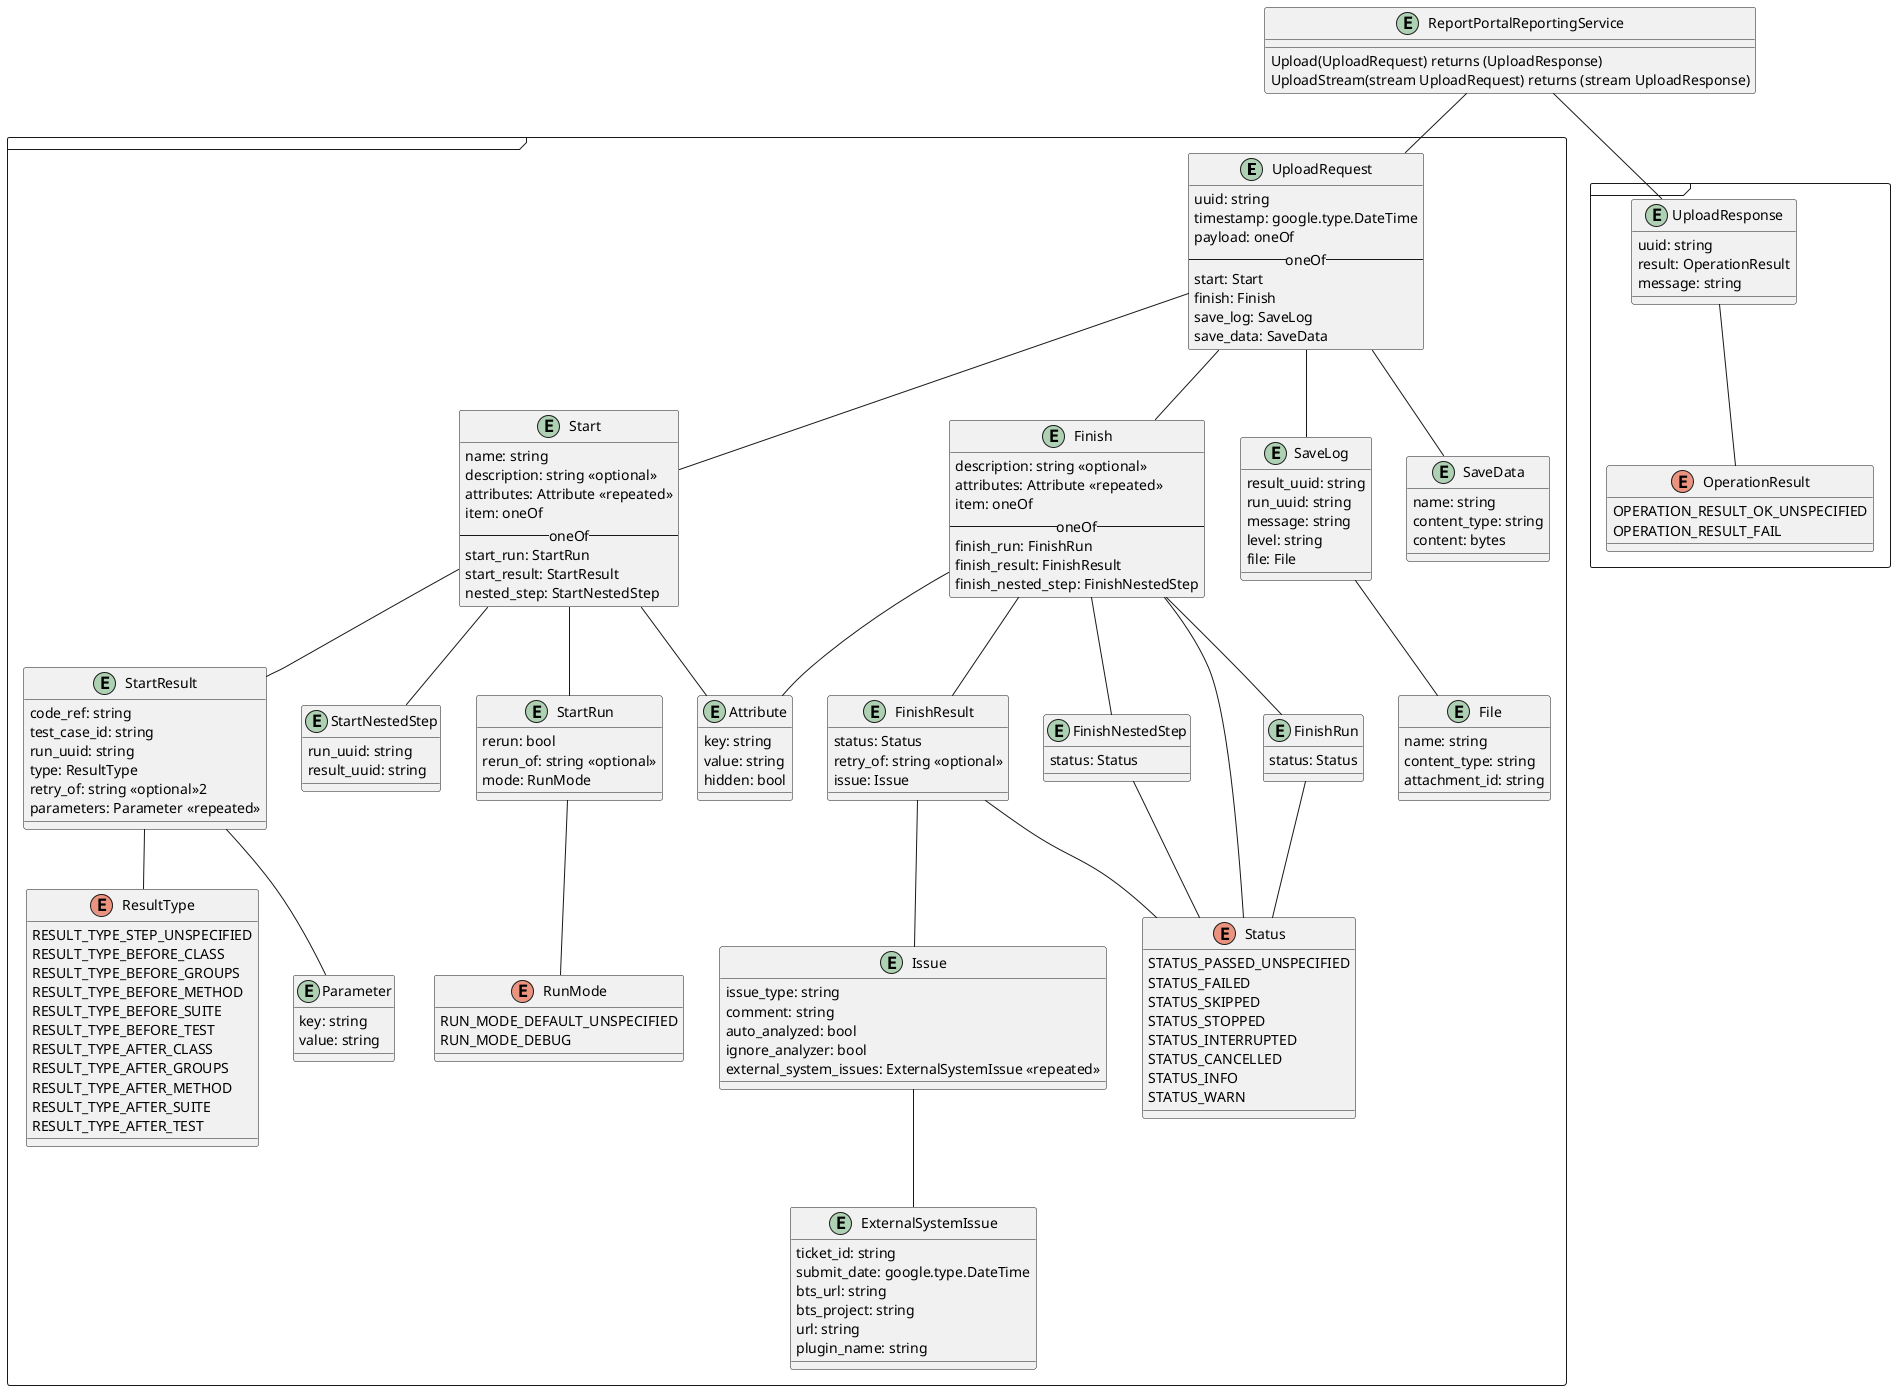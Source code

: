 @startuml

Entity ReportPortalReportingService {
  Upload(UploadRequest) returns (UploadResponse)
  UploadStream(stream UploadRequest) returns (stream UploadResponse)
}

Frame {
  Entity UploadRequest {
    uuid: string
    timestamp: google.type.DateTime
    payload: oneOf
    --oneOf--
    start: Start
    finish: Finish
    save_log: SaveLog
    save_data: SaveData
  }

  Entity Start {
    name: string
    description: string <<optional>>
    attributes: Attribute <<repeated>>
    item: oneOf
    --oneOf--
    start_run: StartRun
    start_result: StartResult
    nested_step: StartNestedStep
  }

  Entity StartResult {
    code_ref: string
    test_case_id: string
    run_uuid: string
    type: ResultType
    retry_of: string <<optional>>2
    parameters: Parameter <<repeated>>
  }

  Entity StartNestedStep {
    run_uuid: string
    result_uuid: string
  }

  Entity StartRun {
    rerun: bool
    rerun_of: string <<optional>>
    mode: RunMode
  }

  Entity Finish {
    description: string <<optional>>
    attributes: Attribute <<repeated>>
    item: oneOf
    --oneOf--
    finish_run: FinishRun
    finish_result: FinishResult
    finish_nested_step: FinishNestedStep
  }

  Entity FinishRun {
    status: Status
  }

  Entity FinishResult {
    status: Status
    retry_of: string <<optional>>
    issue: Issue
  }

  Entity FinishNestedStep {
    status: Status
  }

  Entity Issue {
    issue_type: string
    comment: string
    auto_analyzed: bool
    ignore_analyzer: bool
    external_system_issues: ExternalSystemIssue <<repeated>>
  }

  Entity ExternalSystemIssue {
    ticket_id: string
    submit_date: google.type.DateTime
    bts_url: string
    bts_project: string
    url: string
    plugin_name: string
  }

  Entity SaveLog {
    result_uuid: string
    run_uuid: string
    message: string
    level: string
    file: File
  }

  Entity File {
    name: string
    content_type: string
    attachment_id: string
  }

  Entity SaveData {
    name: string
    content_type: string
    content: bytes
  }

  Entity Attribute {
    key: string
    value: string
    hidden: bool
  }

  Entity Parameter {
    key: string
    value: string
  }

  enum ResultType {
    RESULT_TYPE_STEP_UNSPECIFIED
    RESULT_TYPE_BEFORE_CLASS
    RESULT_TYPE_BEFORE_GROUPS
    RESULT_TYPE_BEFORE_METHOD
    RESULT_TYPE_BEFORE_SUITE
    RESULT_TYPE_BEFORE_TEST
    RESULT_TYPE_AFTER_CLASS
    RESULT_TYPE_AFTER_GROUPS
    RESULT_TYPE_AFTER_METHOD
    RESULT_TYPE_AFTER_SUITE
    RESULT_TYPE_AFTER_TEST
  }

  enum Status {
    STATUS_PASSED_UNSPECIFIED
    STATUS_FAILED
    STATUS_SKIPPED
    STATUS_STOPPED
    STATUS_INTERRUPTED
    STATUS_CANCELLED
    STATUS_INFO
    STATUS_WARN
  }

  enum RunMode {
    RUN_MODE_DEFAULT_UNSPECIFIED
    RUN_MODE_DEBUG
  }
}

Frame {
  Entity UploadResponse {
    uuid: string
    result: OperationResult
    message: string
  }

  enum OperationResult {
    OPERATION_RESULT_OK_UNSPECIFIED
    OPERATION_RESULT_FAIL
  }
}

ReportPortalReportingService -- UploadRequest
ReportPortalReportingService -- UploadResponse

UploadRequest -- Start
UploadRequest -- Finish
UploadRequest -- SaveLog
UploadRequest -- SaveData

Start -- StartRun
Start -- StartResult
Start -- StartNestedStep
Start -- Attribute

StartRun -- RunMode

StartResult -- Parameter
StartResult -- ResultType

Finish -- FinishRun
Finish -- FinishResult
Finish -- FinishNestedStep
Finish -- Status
Finish -- Attribute

FinishRun -- Status

FinishResult -- Issue
FinishResult -- Status

FinishNestedStep -- Status

Issue -- ExternalSystemIssue

SaveLog -- File

UploadResponse -- OperationResult

@enduml